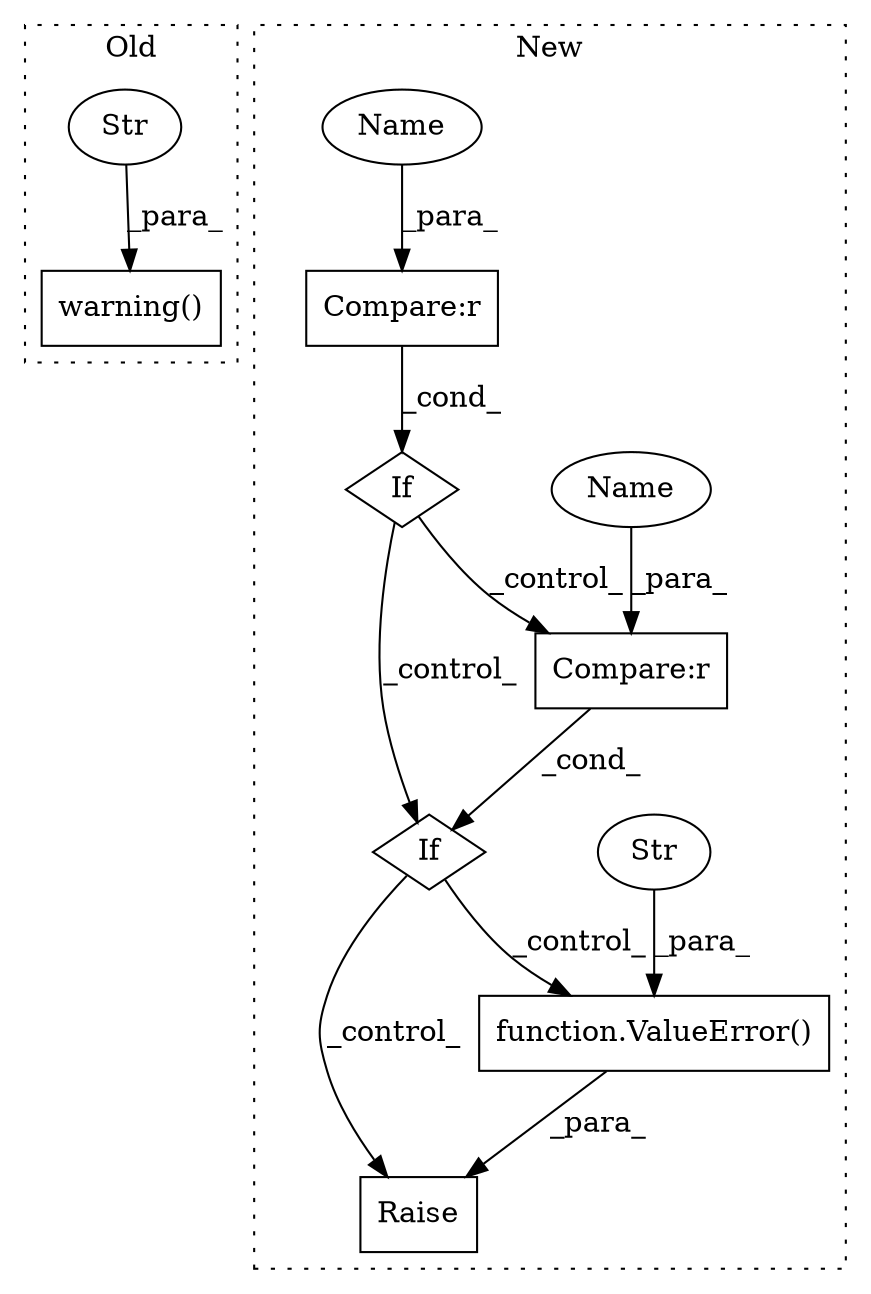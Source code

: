 digraph G {
subgraph cluster0 {
1 [label="warning()" a="75" s="5110,5162" l="16,1" shape="box"];
4 [label="Str" a="66" s="5126" l="36" shape="ellipse"];
label = "Old";
style="dotted";
}
subgraph cluster1 {
2 [label="function.ValueError()" a="75" s="5393,5443" l="11,1" shape="box"];
3 [label="Raise" a="91" s="5387" l="6" shape="box"];
5 [label="Str" a="66" s="5404" l="39" shape="ellipse"];
6 [label="Compare:r" a="40" s="5316" l="21" shape="box"];
7 [label="If" a="96" s="5316" l="0" shape="diamond"];
8 [label="Compare:r" a="40" s="5252" l="22" shape="box"];
9 [label="If" a="96" s="5252" l="0" shape="diamond"];
10 [label="Name" a="87" s="5316" l="8" shape="ellipse"];
11 [label="Name" a="87" s="5252" l="8" shape="ellipse"];
label = "New";
style="dotted";
}
2 -> 3 [label="_para_"];
4 -> 1 [label="_para_"];
5 -> 2 [label="_para_"];
6 -> 7 [label="_cond_"];
7 -> 2 [label="_control_"];
7 -> 3 [label="_control_"];
8 -> 9 [label="_cond_"];
9 -> 6 [label="_control_"];
9 -> 7 [label="_control_"];
10 -> 6 [label="_para_"];
11 -> 8 [label="_para_"];
}